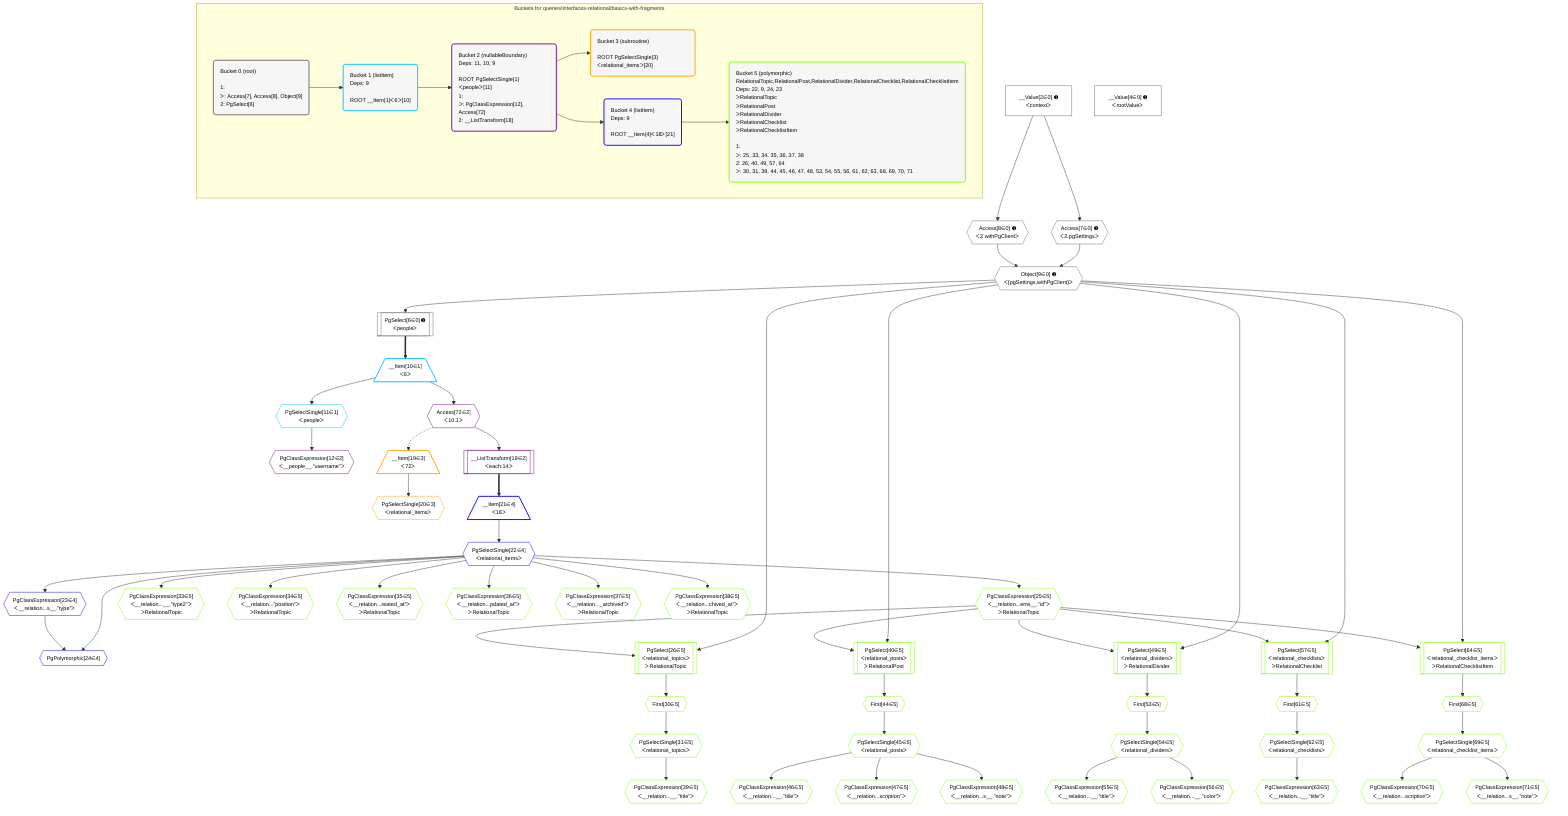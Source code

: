 %%{init: {'themeVariables': { 'fontSize': '12px'}}}%%
graph TD
    classDef path fill:#eee,stroke:#000,color:#000
    classDef plan fill:#fff,stroke-width:1px,color:#000
    classDef itemplan fill:#fff,stroke-width:2px,color:#000
    classDef unbatchedplan fill:#dff,stroke-width:1px,color:#000
    classDef sideeffectplan fill:#fcc,stroke-width:2px,color:#000
    classDef bucket fill:#f6f6f6,color:#000,stroke-width:2px,text-align:left


    %% plan dependencies
    Object9{{"Object[9∈0] ➊<br />ᐸ{pgSettings,withPgClient}ᐳ"}}:::plan
    Access7{{"Access[7∈0] ➊<br />ᐸ2.pgSettingsᐳ"}}:::plan
    Access8{{"Access[8∈0] ➊<br />ᐸ2.withPgClientᐳ"}}:::plan
    Access7 & Access8 --> Object9
    PgSelect6[["PgSelect[6∈0] ➊<br />ᐸpeopleᐳ"]]:::plan
    Object9 --> PgSelect6
    __Value2["__Value[2∈0] ➊<br />ᐸcontextᐳ"]:::plan
    __Value2 --> Access7
    __Value2 --> Access8
    __Value4["__Value[4∈0] ➊<br />ᐸrootValueᐳ"]:::plan
    __Item10[/"__Item[10∈1]<br />ᐸ6ᐳ"\]:::itemplan
    PgSelect6 ==> __Item10
    PgSelectSingle11{{"PgSelectSingle[11∈1]<br />ᐸpeopleᐳ"}}:::plan
    __Item10 --> PgSelectSingle11
    PgClassExpression12{{"PgClassExpression[12∈2]<br />ᐸ__people__.”username”ᐳ"}}:::plan
    PgSelectSingle11 --> PgClassExpression12
    __ListTransform18[["__ListTransform[18∈2]<br />ᐸeach:14ᐳ"]]:::plan
    Access72{{"Access[72∈2]<br />ᐸ10.1ᐳ"}}:::plan
    Access72 --> __ListTransform18
    __Item10 --> Access72
    __Item19[/"__Item[19∈3]<br />ᐸ72ᐳ"\]:::itemplan
    Access72 -.-> __Item19
    PgSelectSingle20{{"PgSelectSingle[20∈3]<br />ᐸrelational_itemsᐳ"}}:::plan
    __Item19 --> PgSelectSingle20
    PgPolymorphic24{{"PgPolymorphic[24∈4]"}}:::plan
    PgSelectSingle22{{"PgSelectSingle[22∈4]<br />ᐸrelational_itemsᐳ"}}:::plan
    PgClassExpression23{{"PgClassExpression[23∈4]<br />ᐸ__relation...s__.”type”ᐳ"}}:::plan
    PgSelectSingle22 & PgClassExpression23 --> PgPolymorphic24
    __Item21[/"__Item[21∈4]<br />ᐸ18ᐳ"\]:::itemplan
    __ListTransform18 ==> __Item21
    __Item21 --> PgSelectSingle22
    PgSelectSingle22 --> PgClassExpression23
    PgSelect26[["PgSelect[26∈5]<br />ᐸrelational_topicsᐳ<br />ᐳRelationalTopic"]]:::plan
    PgClassExpression25{{"PgClassExpression[25∈5]<br />ᐸ__relation...ems__.”id”ᐳ<br />ᐳRelationalTopic"}}:::plan
    Object9 & PgClassExpression25 --> PgSelect26
    PgSelect40[["PgSelect[40∈5]<br />ᐸrelational_postsᐳ<br />ᐳRelationalPost"]]:::plan
    Object9 & PgClassExpression25 --> PgSelect40
    PgSelect49[["PgSelect[49∈5]<br />ᐸrelational_dividersᐳ<br />ᐳRelationalDivider"]]:::plan
    Object9 & PgClassExpression25 --> PgSelect49
    PgSelect57[["PgSelect[57∈5]<br />ᐸrelational_checklistsᐳ<br />ᐳRelationalChecklist"]]:::plan
    Object9 & PgClassExpression25 --> PgSelect57
    PgSelect64[["PgSelect[64∈5]<br />ᐸrelational_checklist_itemsᐳ<br />ᐳRelationalChecklistItem"]]:::plan
    Object9 & PgClassExpression25 --> PgSelect64
    PgSelectSingle22 --> PgClassExpression25
    First30{{"First[30∈5]"}}:::plan
    PgSelect26 --> First30
    PgSelectSingle31{{"PgSelectSingle[31∈5]<br />ᐸrelational_topicsᐳ"}}:::plan
    First30 --> PgSelectSingle31
    PgClassExpression33{{"PgClassExpression[33∈5]<br />ᐸ__relation...__.”type2”ᐳ<br />ᐳRelationalTopic"}}:::plan
    PgSelectSingle22 --> PgClassExpression33
    PgClassExpression34{{"PgClassExpression[34∈5]<br />ᐸ__relation...”position”ᐳ<br />ᐳRelationalTopic"}}:::plan
    PgSelectSingle22 --> PgClassExpression34
    PgClassExpression35{{"PgClassExpression[35∈5]<br />ᐸ__relation...reated_at”ᐳ<br />ᐳRelationalTopic"}}:::plan
    PgSelectSingle22 --> PgClassExpression35
    PgClassExpression36{{"PgClassExpression[36∈5]<br />ᐸ__relation...pdated_at”ᐳ<br />ᐳRelationalTopic"}}:::plan
    PgSelectSingle22 --> PgClassExpression36
    PgClassExpression37{{"PgClassExpression[37∈5]<br />ᐸ__relation..._archived”ᐳ<br />ᐳRelationalTopic"}}:::plan
    PgSelectSingle22 --> PgClassExpression37
    PgClassExpression38{{"PgClassExpression[38∈5]<br />ᐸ__relation...chived_at”ᐳ<br />ᐳRelationalTopic"}}:::plan
    PgSelectSingle22 --> PgClassExpression38
    PgClassExpression39{{"PgClassExpression[39∈5]<br />ᐸ__relation...__.”title”ᐳ"}}:::plan
    PgSelectSingle31 --> PgClassExpression39
    First44{{"First[44∈5]"}}:::plan
    PgSelect40 --> First44
    PgSelectSingle45{{"PgSelectSingle[45∈5]<br />ᐸrelational_postsᐳ"}}:::plan
    First44 --> PgSelectSingle45
    PgClassExpression46{{"PgClassExpression[46∈5]<br />ᐸ__relation...__.”title”ᐳ"}}:::plan
    PgSelectSingle45 --> PgClassExpression46
    PgClassExpression47{{"PgClassExpression[47∈5]<br />ᐸ__relation...scription”ᐳ"}}:::plan
    PgSelectSingle45 --> PgClassExpression47
    PgClassExpression48{{"PgClassExpression[48∈5]<br />ᐸ__relation...s__.”note”ᐳ"}}:::plan
    PgSelectSingle45 --> PgClassExpression48
    First53{{"First[53∈5]"}}:::plan
    PgSelect49 --> First53
    PgSelectSingle54{{"PgSelectSingle[54∈5]<br />ᐸrelational_dividersᐳ"}}:::plan
    First53 --> PgSelectSingle54
    PgClassExpression55{{"PgClassExpression[55∈5]<br />ᐸ__relation...__.”title”ᐳ"}}:::plan
    PgSelectSingle54 --> PgClassExpression55
    PgClassExpression56{{"PgClassExpression[56∈5]<br />ᐸ__relation...__.”color”ᐳ"}}:::plan
    PgSelectSingle54 --> PgClassExpression56
    First61{{"First[61∈5]"}}:::plan
    PgSelect57 --> First61
    PgSelectSingle62{{"PgSelectSingle[62∈5]<br />ᐸrelational_checklistsᐳ"}}:::plan
    First61 --> PgSelectSingle62
    PgClassExpression63{{"PgClassExpression[63∈5]<br />ᐸ__relation...__.”title”ᐳ"}}:::plan
    PgSelectSingle62 --> PgClassExpression63
    First68{{"First[68∈5]"}}:::plan
    PgSelect64 --> First68
    PgSelectSingle69{{"PgSelectSingle[69∈5]<br />ᐸrelational_checklist_itemsᐳ"}}:::plan
    First68 --> PgSelectSingle69
    PgClassExpression70{{"PgClassExpression[70∈5]<br />ᐸ__relation...scription”ᐳ"}}:::plan
    PgSelectSingle69 --> PgClassExpression70
    PgClassExpression71{{"PgClassExpression[71∈5]<br />ᐸ__relation...s__.”note”ᐳ"}}:::plan
    PgSelectSingle69 --> PgClassExpression71

    %% define steps

    subgraph "Buckets for queries/interfaces-relational/basics-with-fragments"
    Bucket0("Bucket 0 (root)<br /><br />1: <br />ᐳ: Access[7], Access[8], Object[9]<br />2: PgSelect[6]"):::bucket
    classDef bucket0 stroke:#696969
    class Bucket0,__Value2,__Value4,PgSelect6,Access7,Access8,Object9 bucket0
    Bucket1("Bucket 1 (listItem)<br />Deps: 9<br /><br />ROOT __Item{1}ᐸ6ᐳ[10]"):::bucket
    classDef bucket1 stroke:#00bfff
    class Bucket1,__Item10,PgSelectSingle11 bucket1
    Bucket2("Bucket 2 (nullableBoundary)<br />Deps: 11, 10, 9<br /><br />ROOT PgSelectSingle{1}ᐸpeopleᐳ[11]<br />1: <br />ᐳ: PgClassExpression[12], Access[72]<br />2: __ListTransform[18]"):::bucket
    classDef bucket2 stroke:#7f007f
    class Bucket2,PgClassExpression12,__ListTransform18,Access72 bucket2
    Bucket3("Bucket 3 (subroutine)<br /><br />ROOT PgSelectSingle{3}ᐸrelational_itemsᐳ[20]"):::bucket
    classDef bucket3 stroke:#ffa500
    class Bucket3,__Item19,PgSelectSingle20 bucket3
    Bucket4("Bucket 4 (listItem)<br />Deps: 9<br /><br />ROOT __Item{4}ᐸ18ᐳ[21]"):::bucket
    classDef bucket4 stroke:#0000ff
    class Bucket4,__Item21,PgSelectSingle22,PgClassExpression23,PgPolymorphic24 bucket4
    Bucket5("Bucket 5 (polymorphic)<br />RelationalTopic,RelationalPost,RelationalDivider,RelationalChecklist,RelationalChecklistItem<br />Deps: 22, 9, 24, 23<br />ᐳRelationalTopic<br />ᐳRelationalPost<br />ᐳRelationalDivider<br />ᐳRelationalChecklist<br />ᐳRelationalChecklistItem<br /><br />1: <br />ᐳ: 25, 33, 34, 35, 36, 37, 38<br />2: 26, 40, 49, 57, 64<br />ᐳ: 30, 31, 39, 44, 45, 46, 47, 48, 53, 54, 55, 56, 61, 62, 63, 68, 69, 70, 71"):::bucket
    classDef bucket5 stroke:#7fff00
    class Bucket5,PgClassExpression25,PgSelect26,First30,PgSelectSingle31,PgClassExpression33,PgClassExpression34,PgClassExpression35,PgClassExpression36,PgClassExpression37,PgClassExpression38,PgClassExpression39,PgSelect40,First44,PgSelectSingle45,PgClassExpression46,PgClassExpression47,PgClassExpression48,PgSelect49,First53,PgSelectSingle54,PgClassExpression55,PgClassExpression56,PgSelect57,First61,PgSelectSingle62,PgClassExpression63,PgSelect64,First68,PgSelectSingle69,PgClassExpression70,PgClassExpression71 bucket5
    Bucket0 --> Bucket1
    Bucket1 --> Bucket2
    Bucket2 --> Bucket3 & Bucket4
    Bucket4 --> Bucket5
    end